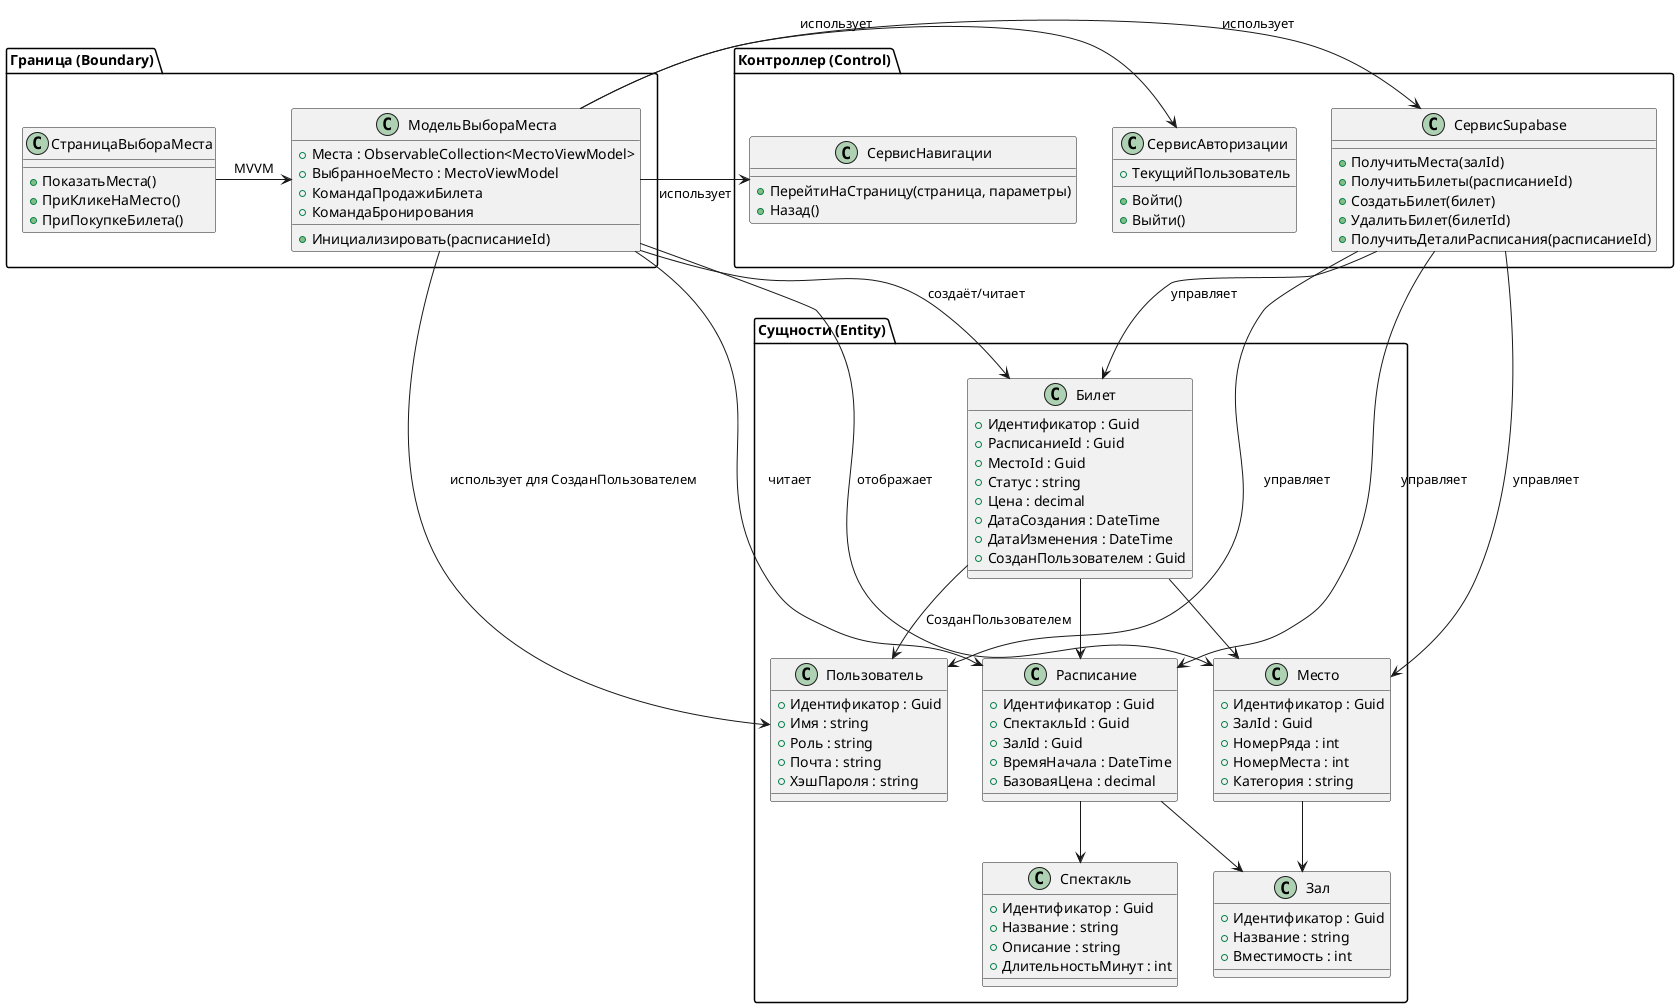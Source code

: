 @startuml
' Группировка по слоям
package "Сущности (Entity)" {
    class Пользователь {
        +Идентификатор : Guid
        +Имя : string
        +Роль : string
        +Почта : string
        +ХэшПароля : string
    }
    class Билет {
        +Идентификатор : Guid
        +РасписаниеId : Guid
        +МестоId : Guid
        +Статус : string
        +Цена : decimal
        +ДатаСоздания : DateTime
        +ДатаИзменения : DateTime
        +СозданПользователем : Guid
    }
    class Место {
        +Идентификатор : Guid
        +ЗалId : Guid
        +НомерРяда : int
        +НомерМеста : int
        +Категория : string
    }
    class Расписание {
        +Идентификатор : Guid
        +СпектакльId : Guid
        +ЗалId : Guid
        +ВремяНачала : DateTime
        +БазоваяЦена : decimal
    }
    class Спектакль {
        +Идентификатор : Guid
        +Название : string
        +Описание : string
        +ДлительностьМинут : int
    }
    class Зал {
        +Идентификатор : Guid
        +Название : string
        +Вместимость : int
    }
}

package "Граница (Boundary)" {
    class СтраницаВыбораМеста {
        +ПоказатьМеста()
        +ПриКликеНаМесто()
        +ПриПокупкеБилета()
    }
    class МодельВыбораМеста {
        +Места : ObservableCollection<МестоViewModel>
        +ВыбранноеМесто : МестоViewModel
        +КомандаПродажиБилета
        +КомандаБронирования
        +Инициализировать(расписаниеId)
    }
}

package "Контроллер (Control)" {
    class СервисSupabase {
        +ПолучитьМеста(залId)
        +ПолучитьБилеты(расписаниеId)
        +СоздатьБилет(билет)
        +УдалитьБилет(билетId)
        +ПолучитьДеталиРасписания(расписаниеId)
    }
    class СервисНавигации {
        +ПерейтиНаСтраницу(страница, параметры)
        +Назад()
    }
    class СервисАвторизации {
        +ТекущийПользователь
        +Войти()
        +Выйти()
    }
}

' Связи между слоями
СтраницаВыбораМеста -right-> МодельВыбораМеста : MVVM
МодельВыбораМеста -right-> СервисSupabase : использует
МодельВыбораМеста -right-> СервисНавигации : использует
МодельВыбораМеста -right-> СервисАвторизации : использует

МодельВыбораМеста -down-> Место : отображает
МодельВыбораМеста -down-> Билет : создаёт/читает
МодельВыбораМеста -down-> Расписание : читает
МодельВыбораМеста -down-> Пользователь : использует для СозданПользователем

СервисSupabase -down-> Билет : управляет
СервисSupabase -down-> Место : управляет
СервисSupabase -down-> Расписание : управляет
СервисSupabase -down-> Пользователь : управляет

Билет -down-> Место
Билет -down-> Расписание
Билет -down-> Пользователь : СозданПользователем

Расписание -down-> Спектакль
Расписание -down-> Зал

Место -down-> Зал

@enduml